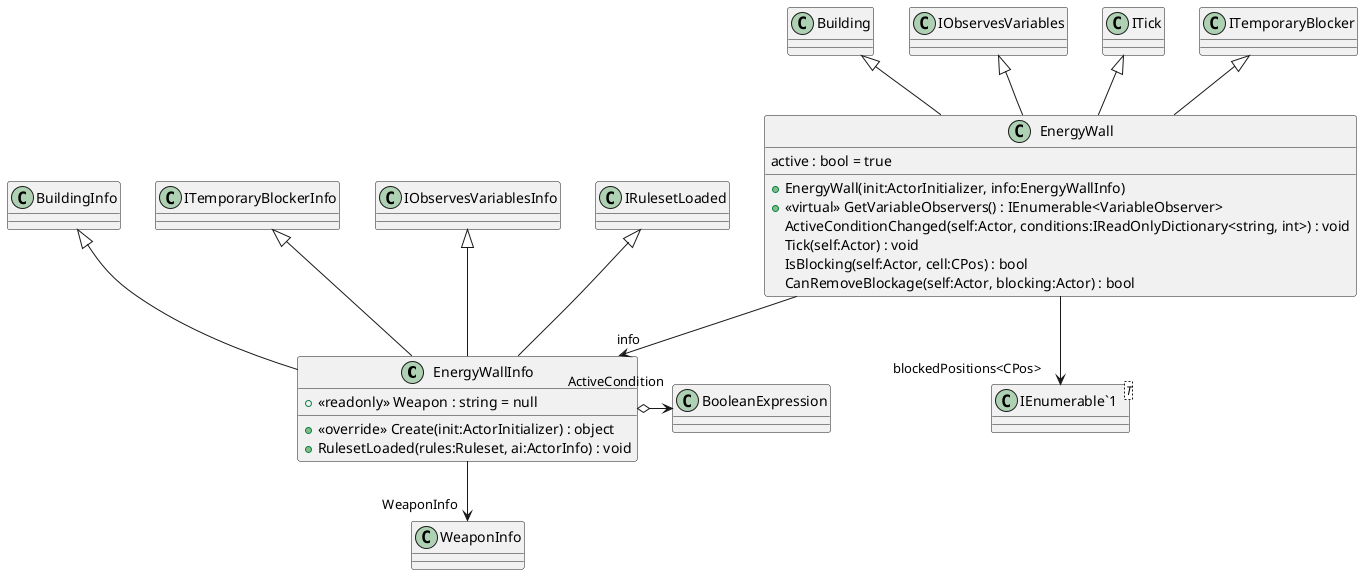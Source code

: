 @startuml
class EnergyWallInfo {
    + <<readonly>> Weapon : string = null
    + <<override>> Create(init:ActorInitializer) : object
    + RulesetLoaded(rules:Ruleset, ai:ActorInfo) : void
}
class EnergyWall {
    active : bool = true
    + EnergyWall(init:ActorInitializer, info:EnergyWallInfo)
    + <<virtual>> GetVariableObservers() : IEnumerable<VariableObserver>
    ActiveConditionChanged(self:Actor, conditions:IReadOnlyDictionary<string, int>) : void
    Tick(self:Actor) : void
    IsBlocking(self:Actor, cell:CPos) : bool
    CanRemoveBlockage(self:Actor, blocking:Actor) : bool
}
class "IEnumerable`1"<T> {
}
BuildingInfo <|-- EnergyWallInfo
ITemporaryBlockerInfo <|-- EnergyWallInfo
IObservesVariablesInfo <|-- EnergyWallInfo
IRulesetLoaded <|-- EnergyWallInfo
EnergyWallInfo o-> "ActiveCondition" BooleanExpression
EnergyWallInfo --> "WeaponInfo" WeaponInfo
Building <|-- EnergyWall
IObservesVariables <|-- EnergyWall
ITick <|-- EnergyWall
ITemporaryBlocker <|-- EnergyWall
EnergyWall --> "info" EnergyWallInfo
EnergyWall --> "blockedPositions<CPos>" "IEnumerable`1"
@enduml
